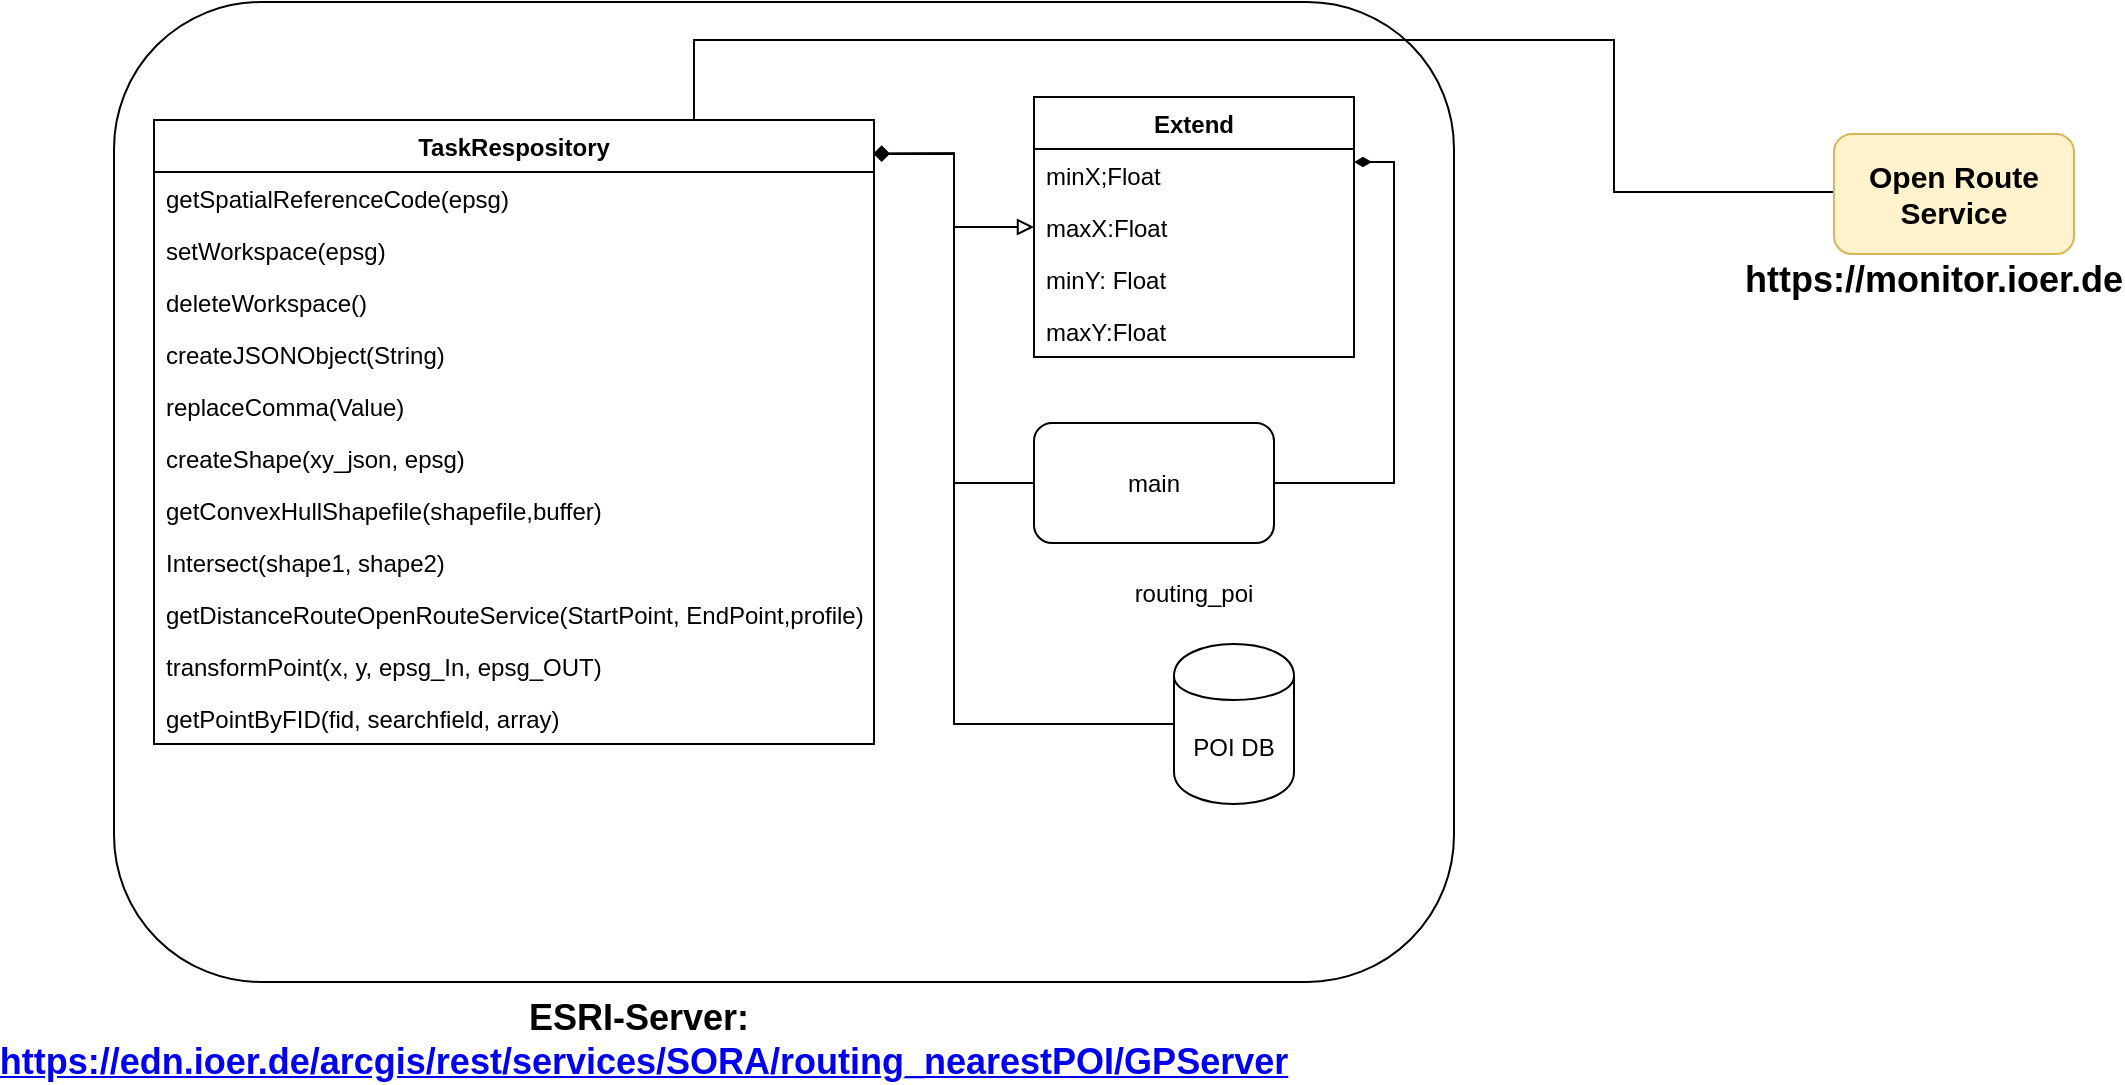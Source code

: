 <mxfile version="10.8.0" type="device"><diagram id="kjvQdgv0LsHNoUhmCAr4" name="Seite-1"><mxGraphModel dx="1394" dy="848" grid="1" gridSize="10" guides="1" tooltips="1" connect="1" arrows="1" fold="1" page="1" pageScale="1" pageWidth="827" pageHeight="1169" math="0" shadow="0"><root><mxCell id="0"/><mxCell id="1" parent="0"/><mxCell id="MU0sEbcF9prqs2ctB9ow-1" value="TaskRespository" style="swimlane;fontStyle=1;align=center;verticalAlign=top;childLayout=stackLayout;horizontal=1;startSize=26;horizontalStack=0;resizeParent=1;resizeParentMax=0;resizeLast=0;collapsible=1;marginBottom=0;" vertex="1" parent="1"><mxGeometry x="810" y="656" width="200" height="372" as="geometry"/></mxCell><mxCell id="MU0sEbcF9prqs2ctB9ow-2" value="coord:Array" style="text;strokeColor=none;fillColor=none;align=left;verticalAlign=top;spacingLeft=4;spacingRight=4;overflow=hidden;rotatable=0;points=[[0,0.5],[1,0.5]];portConstraint=eastwest;" vertex="1" parent="MU0sEbcF9prqs2ctB9ow-1"><mxGeometry y="26" width="200" height="26" as="geometry"/></mxCell><mxCell id="MU0sEbcF9prqs2ctB9ow-3" value="extend: String" style="text;strokeColor=none;fillColor=none;align=left;verticalAlign=top;spacingLeft=4;spacingRight=4;overflow=hidden;rotatable=0;points=[[0,0.5],[1,0.5]];portConstraint=eastwest;" vertex="1" parent="MU0sEbcF9prqs2ctB9ow-1"><mxGeometry y="52" width="200" height="26" as="geometry"/></mxCell><mxCell id="MU0sEbcF9prqs2ctB9ow-4" value="buffer_size:int" style="text;strokeColor=none;fillColor=none;align=left;verticalAlign=top;spacingLeft=4;spacingRight=4;overflow=hidden;rotatable=0;points=[[0,0.5],[1,0.5]];portConstraint=eastwest;" vertex="1" parent="MU0sEbcF9prqs2ctB9ow-1"><mxGeometry y="78" width="200" height="26" as="geometry"/></mxCell><mxCell id="MU0sEbcF9prqs2ctB9ow-5" value="epsg_image:String" style="text;strokeColor=none;fillColor=none;align=left;verticalAlign=top;spacingLeft=4;spacingRight=4;overflow=hidden;rotatable=0;points=[[0,0.5],[1,0.5]];portConstraint=eastwest;" vertex="1" parent="MU0sEbcF9prqs2ctB9ow-1"><mxGeometry y="104" width="200" height="26" as="geometry"/></mxCell><mxCell id="MU0sEbcF9prqs2ctB9ow-6" value="indicator:String" style="text;strokeColor=none;fillColor=none;align=left;verticalAlign=top;spacingLeft=4;spacingRight=4;overflow=hidden;rotatable=0;points=[[0,0.5],[1,0.5]];portConstraint=eastwest;" vertex="1" parent="MU0sEbcF9prqs2ctB9ow-1"><mxGeometry y="130" width="200" height="26" as="geometry"/></mxCell><mxCell id="MU0sEbcF9prqs2ctB9ow-7" value="time:string" style="text;strokeColor=none;fillColor=none;align=left;verticalAlign=top;spacingLeft=4;spacingRight=4;overflow=hidden;rotatable=0;points=[[0,0.5],[1,0.5]];portConstraint=eastwest;" vertex="1" parent="MU0sEbcF9prqs2ctB9ow-1"><mxGeometry y="156" width="200" height="26" as="geometry"/></mxCell><mxCell id="MU0sEbcF9prqs2ctB9ow-8" value="" style="line;strokeWidth=1;fillColor=none;align=left;verticalAlign=middle;spacingTop=-1;spacingLeft=3;spacingRight=3;rotatable=0;labelPosition=right;points=[];portConstraint=eastwest;" vertex="1" parent="MU0sEbcF9prqs2ctB9ow-1"><mxGeometry y="182" width="200" height="8" as="geometry"/></mxCell><mxCell id="MU0sEbcF9prqs2ctB9ow-9" value="__init__(input,round):void" style="text;strokeColor=none;fillColor=none;align=left;verticalAlign=top;spacingLeft=4;spacingRight=4;overflow=hidden;rotatable=0;points=[[0,0.5],[1,0.5]];portConstraint=eastwest;" vertex="1" parent="MU0sEbcF9prqs2ctB9ow-1"><mxGeometry y="190" width="200" height="26" as="geometry"/></mxCell><mxCell id="MU0sEbcF9prqs2ctB9ow-10" value="transformPoint(x,y):arcpy.Point" style="text;strokeColor=none;fillColor=none;align=left;verticalAlign=top;spacingLeft=4;spacingRight=4;overflow=hidden;rotatable=0;points=[[0,0.5],[1,0.5]];portConstraint=eastwest;" vertex="1" parent="MU0sEbcF9prqs2ctB9ow-1"><mxGeometry y="216" width="200" height="26" as="geometry"/></mxCell><mxCell id="MU0sEbcF9prqs2ctB9ow-11" value="getImagePath(indicator,time):String" style="text;strokeColor=none;fillColor=none;align=left;verticalAlign=top;spacingLeft=4;spacingRight=4;overflow=hidden;rotatable=0;points=[[0,0.5],[1,0.5]];portConstraint=eastwest;" vertex="1" parent="MU0sEbcF9prqs2ctB9ow-1"><mxGeometry y="242" width="200" height="26" as="geometry"/></mxCell><mxCell id="MU0sEbcF9prqs2ctB9ow-12" value="createPixelValues():void" style="text;strokeColor=none;fillColor=none;align=left;verticalAlign=top;spacingLeft=4;spacingRight=4;overflow=hidden;rotatable=0;points=[[0,0.5],[1,0.5]];portConstraint=eastwest;" vertex="1" parent="MU0sEbcF9prqs2ctB9ow-1"><mxGeometry y="268" width="200" height="26" as="geometry"/></mxCell><mxCell id="MU0sEbcF9prqs2ctB9ow-13" value="extractInput():void" style="text;strokeColor=none;fillColor=none;align=left;verticalAlign=top;spacingLeft=4;spacingRight=4;overflow=hidden;rotatable=0;points=[[0,0.5],[1,0.5]];portConstraint=eastwest;" vertex="1" parent="MU0sEbcF9prqs2ctB9ow-1"><mxGeometry y="294" width="200" height="26" as="geometry"/></mxCell><mxCell id="MU0sEbcF9prqs2ctB9ow-14" value="getBufferAverage(x,y):Float" style="text;strokeColor=none;fillColor=none;align=left;verticalAlign=top;spacingLeft=4;spacingRight=4;overflow=hidden;rotatable=0;points=[[0,0.5],[1,0.5]];portConstraint=eastwest;" vertex="1" parent="MU0sEbcF9prqs2ctB9ow-1"><mxGeometry y="320" width="200" height="26" as="geometry"/></mxCell><mxCell id="MU0sEbcF9prqs2ctB9ow-15" value="encodePixelValue(value):Float" style="text;strokeColor=none;fillColor=none;align=left;verticalAlign=top;spacingLeft=4;spacingRight=4;overflow=hidden;rotatable=0;points=[[0,0.5],[1,0.5]];portConstraint=eastwest;" vertex="1" parent="MU0sEbcF9prqs2ctB9ow-1"><mxGeometry y="346" width="200" height="26" as="geometry"/></mxCell><mxCell id="MU0sEbcF9prqs2ctB9ow-16" value="" style="rounded=1;whiteSpace=wrap;html=1;" vertex="1" parent="1"><mxGeometry x="780" y="601" width="670" height="490" as="geometry"/></mxCell><mxCell id="MU0sEbcF9prqs2ctB9ow-17" style="edgeStyle=orthogonalEdgeStyle;rounded=0;orthogonalLoop=1;jettySize=auto;html=1;entryX=0.999;entryY=0.054;entryDx=0;entryDy=0;entryPerimeter=0;startArrow=block;startFill=0;endArrow=none;endFill=0;strokeWidth=1;" edge="1" parent="1" source="MU0sEbcF9prqs2ctB9ow-18" target="MU0sEbcF9prqs2ctB9ow-26"><mxGeometry relative="1" as="geometry"/></mxCell><mxCell id="MU0sEbcF9prqs2ctB9ow-18" value="Extend" style="swimlane;fontStyle=1;align=center;verticalAlign=top;childLayout=stackLayout;horizontal=1;startSize=26;horizontalStack=0;resizeParent=1;resizeParentMax=0;resizeLast=0;collapsible=1;marginBottom=0;" vertex="1" parent="1"><mxGeometry x="1240" y="648.5" width="160" height="130" as="geometry"/></mxCell><mxCell id="MU0sEbcF9prqs2ctB9ow-19" value="minX;Float" style="text;strokeColor=none;fillColor=none;align=left;verticalAlign=top;spacingLeft=4;spacingRight=4;overflow=hidden;rotatable=0;points=[[0,0.5],[1,0.5]];portConstraint=eastwest;" vertex="1" parent="MU0sEbcF9prqs2ctB9ow-18"><mxGeometry y="26" width="160" height="26" as="geometry"/></mxCell><mxCell id="MU0sEbcF9prqs2ctB9ow-20" value="maxX:Float" style="text;strokeColor=none;fillColor=none;align=left;verticalAlign=top;spacingLeft=4;spacingRight=4;overflow=hidden;rotatable=0;points=[[0,0.5],[1,0.5]];portConstraint=eastwest;" vertex="1" parent="MU0sEbcF9prqs2ctB9ow-18"><mxGeometry y="52" width="160" height="26" as="geometry"/></mxCell><mxCell id="MU0sEbcF9prqs2ctB9ow-21" value="minY: Float" style="text;strokeColor=none;fillColor=none;align=left;verticalAlign=top;spacingLeft=4;spacingRight=4;overflow=hidden;rotatable=0;points=[[0,0.5],[1,0.5]];portConstraint=eastwest;" vertex="1" parent="MU0sEbcF9prqs2ctB9ow-18"><mxGeometry y="78" width="160" height="26" as="geometry"/></mxCell><mxCell id="MU0sEbcF9prqs2ctB9ow-22" value="maxY:Float" style="text;strokeColor=none;fillColor=none;align=left;verticalAlign=top;spacingLeft=4;spacingRight=4;overflow=hidden;rotatable=0;points=[[0,0.5],[1,0.5]];portConstraint=eastwest;" vertex="1" parent="MU0sEbcF9prqs2ctB9ow-18"><mxGeometry y="104" width="160" height="26" as="geometry"/></mxCell><mxCell id="MU0sEbcF9prqs2ctB9ow-23" style="edgeStyle=orthogonalEdgeStyle;rounded=0;orthogonalLoop=1;jettySize=auto;html=1;entryX=0.999;entryY=0.054;entryDx=0;entryDy=0;entryPerimeter=0;startArrow=none;startFill=0;endArrow=diamond;endFill=1;strokeWidth=1;" edge="1" parent="1" source="MU0sEbcF9prqs2ctB9ow-24" target="MU0sEbcF9prqs2ctB9ow-26"><mxGeometry relative="1" as="geometry"/></mxCell><mxCell id="MU0sEbcF9prqs2ctB9ow-24" value="main" style="rounded=1;whiteSpace=wrap;html=1;" vertex="1" parent="1"><mxGeometry x="1240" y="811.5" width="120" height="60" as="geometry"/></mxCell><mxCell id="MU0sEbcF9prqs2ctB9ow-25" style="edgeStyle=orthogonalEdgeStyle;rounded=0;orthogonalLoop=1;jettySize=auto;html=1;exitX=1;exitY=0.25;exitDx=0;exitDy=0;entryX=1;entryY=0.5;entryDx=0;entryDy=0;startArrow=diamondThin;startFill=1;endArrow=none;endFill=0;" edge="1" parent="1" source="MU0sEbcF9prqs2ctB9ow-18" target="MU0sEbcF9prqs2ctB9ow-24"><mxGeometry relative="1" as="geometry"/></mxCell><mxCell id="MU0sEbcF9prqs2ctB9ow-26" value="TaskRespository" style="swimlane;fontStyle=1;align=center;verticalAlign=top;childLayout=stackLayout;horizontal=1;startSize=26;horizontalStack=0;resizeParent=1;resizeParentMax=0;resizeLast=0;collapsible=1;marginBottom=0;" vertex="1" parent="1"><mxGeometry x="800" y="660" width="360" height="312" as="geometry"/></mxCell><mxCell id="MU0sEbcF9prqs2ctB9ow-27" value="getSpatialReferenceCode(epsg)" style="text;strokeColor=none;fillColor=none;align=left;verticalAlign=top;spacingLeft=4;spacingRight=4;overflow=hidden;rotatable=0;points=[[0,0.5],[1,0.5]];portConstraint=eastwest;" vertex="1" parent="MU0sEbcF9prqs2ctB9ow-26"><mxGeometry y="26" width="360" height="26" as="geometry"/></mxCell><mxCell id="MU0sEbcF9prqs2ctB9ow-28" value="setWorkspace(epsg)" style="text;strokeColor=none;fillColor=none;align=left;verticalAlign=top;spacingLeft=4;spacingRight=4;overflow=hidden;rotatable=0;points=[[0,0.5],[1,0.5]];portConstraint=eastwest;" vertex="1" parent="MU0sEbcF9prqs2ctB9ow-26"><mxGeometry y="52" width="360" height="26" as="geometry"/></mxCell><mxCell id="MU0sEbcF9prqs2ctB9ow-29" value="deleteWorkspace()" style="text;strokeColor=none;fillColor=none;align=left;verticalAlign=top;spacingLeft=4;spacingRight=4;overflow=hidden;rotatable=0;points=[[0,0.5],[1,0.5]];portConstraint=eastwest;" vertex="1" parent="MU0sEbcF9prqs2ctB9ow-26"><mxGeometry y="78" width="360" height="26" as="geometry"/></mxCell><mxCell id="MU0sEbcF9prqs2ctB9ow-30" value="createJSONObject(String)" style="text;strokeColor=none;fillColor=none;align=left;verticalAlign=top;spacingLeft=4;spacingRight=4;overflow=hidden;rotatable=0;points=[[0,0.5],[1,0.5]];portConstraint=eastwest;" vertex="1" parent="MU0sEbcF9prqs2ctB9ow-26"><mxGeometry y="104" width="360" height="26" as="geometry"/></mxCell><mxCell id="MU0sEbcF9prqs2ctB9ow-31" value="replaceComma(Value)" style="text;strokeColor=none;fillColor=none;align=left;verticalAlign=top;spacingLeft=4;spacingRight=4;overflow=hidden;rotatable=0;points=[[0,0.5],[1,0.5]];portConstraint=eastwest;" vertex="1" parent="MU0sEbcF9prqs2ctB9ow-26"><mxGeometry y="130" width="360" height="26" as="geometry"/></mxCell><mxCell id="MU0sEbcF9prqs2ctB9ow-32" value="createShape(xy_json, epsg)" style="text;strokeColor=none;fillColor=none;align=left;verticalAlign=top;spacingLeft=4;spacingRight=4;overflow=hidden;rotatable=0;points=[[0,0.5],[1,0.5]];portConstraint=eastwest;" vertex="1" parent="MU0sEbcF9prqs2ctB9ow-26"><mxGeometry y="156" width="360" height="26" as="geometry"/></mxCell><mxCell id="MU0sEbcF9prqs2ctB9ow-33" value="getConvexHullShapefile(shapefile,buffer)" style="text;strokeColor=none;fillColor=none;align=left;verticalAlign=top;spacingLeft=4;spacingRight=4;overflow=hidden;rotatable=0;points=[[0,0.5],[1,0.5]];portConstraint=eastwest;" vertex="1" parent="MU0sEbcF9prqs2ctB9ow-26"><mxGeometry y="182" width="360" height="26" as="geometry"/></mxCell><mxCell id="MU0sEbcF9prqs2ctB9ow-34" value="Intersect(shape1, shape2)" style="text;strokeColor=none;fillColor=none;align=left;verticalAlign=top;spacingLeft=4;spacingRight=4;overflow=hidden;rotatable=0;points=[[0,0.5],[1,0.5]];portConstraint=eastwest;" vertex="1" parent="MU0sEbcF9prqs2ctB9ow-26"><mxGeometry y="208" width="360" height="26" as="geometry"/></mxCell><mxCell id="MU0sEbcF9prqs2ctB9ow-35" value="getDistanceRouteOpenRouteService(StartPoint, EndPoint,profile)" style="text;strokeColor=none;fillColor=none;align=left;verticalAlign=top;spacingLeft=4;spacingRight=4;overflow=hidden;rotatable=0;points=[[0,0.5],[1,0.5]];portConstraint=eastwest;" vertex="1" parent="MU0sEbcF9prqs2ctB9ow-26"><mxGeometry y="234" width="360" height="26" as="geometry"/></mxCell><mxCell id="MU0sEbcF9prqs2ctB9ow-36" value="transformPoint(x, y, epsg_In, epsg_OUT)" style="text;strokeColor=none;fillColor=none;align=left;verticalAlign=top;spacingLeft=4;spacingRight=4;overflow=hidden;rotatable=0;points=[[0,0.5],[1,0.5]];portConstraint=eastwest;" vertex="1" parent="MU0sEbcF9prqs2ctB9ow-26"><mxGeometry y="260" width="360" height="26" as="geometry"/></mxCell><mxCell id="MU0sEbcF9prqs2ctB9ow-37" value="getPointByFID(fid, searchfield, array)" style="text;strokeColor=none;fillColor=none;align=left;verticalAlign=top;spacingLeft=4;spacingRight=4;overflow=hidden;rotatable=0;points=[[0,0.5],[1,0.5]];portConstraint=eastwest;" vertex="1" parent="MU0sEbcF9prqs2ctB9ow-26"><mxGeometry y="286" width="360" height="26" as="geometry"/></mxCell><mxCell id="MU0sEbcF9prqs2ctB9ow-38" style="edgeStyle=orthogonalEdgeStyle;rounded=0;orthogonalLoop=1;jettySize=auto;html=1;exitX=0;exitY=0.5;exitDx=0;exitDy=0;entryX=1.001;entryY=0.054;entryDx=0;entryDy=0;startArrow=none;startFill=0;endArrow=none;endFill=0;strokeWidth=1;entryPerimeter=0;" edge="1" parent="1" source="MU0sEbcF9prqs2ctB9ow-39" target="MU0sEbcF9prqs2ctB9ow-26"><mxGeometry relative="1" as="geometry"><Array as="points"><mxPoint x="1200" y="962"/><mxPoint x="1200" y="677"/></Array></mxGeometry></mxCell><mxCell id="MU0sEbcF9prqs2ctB9ow-39" value="POI DB" style="shape=cylinder;whiteSpace=wrap;html=1;boundedLbl=1;backgroundOutline=1;" vertex="1" parent="1"><mxGeometry x="1310" y="922" width="60" height="80" as="geometry"/></mxCell><mxCell id="MU0sEbcF9prqs2ctB9ow-40" value="routing_poi" style="text;html=1;strokeColor=none;fillColor=none;align=center;verticalAlign=middle;whiteSpace=wrap;rounded=0;" vertex="1" parent="1"><mxGeometry x="1300" y="887" width="40" height="20" as="geometry"/></mxCell><mxCell id="MU0sEbcF9prqs2ctB9ow-41" style="edgeStyle=orthogonalEdgeStyle;rounded=0;orthogonalLoop=1;jettySize=auto;html=1;exitX=0;exitY=0.5;exitDx=0;exitDy=0;entryX=0.75;entryY=0;entryDx=0;entryDy=0;startArrow=none;startFill=0;endArrow=none;endFill=0;strokeWidth=1;fontSize=2;" edge="1" parent="1" source="MU0sEbcF9prqs2ctB9ow-42" target="MU0sEbcF9prqs2ctB9ow-26"><mxGeometry relative="1" as="geometry"><Array as="points"><mxPoint x="1530" y="696"/><mxPoint x="1530" y="620"/><mxPoint x="1070" y="620"/></Array></mxGeometry></mxCell><mxCell id="MU0sEbcF9prqs2ctB9ow-42" value="Open Route Service" style="rounded=1;whiteSpace=wrap;html=1;fillColor=#fff2cc;strokeColor=#d6b656;fontSize=15;fontStyle=1" vertex="1" parent="1"><mxGeometry x="1640" y="667" width="120" height="60" as="geometry"/></mxCell><mxCell id="MU0sEbcF9prqs2ctB9ow-43" value="ESRI-Server:&amp;nbsp;&lt;br&gt;&lt;a href=&quot;https://edn.ioer.de:6443/arcgis/rest/services/SORA/routing_nearestPOI/GPServer&quot;&gt;https://edn.ioer.de/arcgis/rest/services/SORA/routing_nearestPOI/GPServer&lt;/a&gt;&lt;br&gt;" style="text;html=1;strokeColor=none;fillColor=none;align=center;verticalAlign=middle;whiteSpace=wrap;rounded=0;fontSize=18;fontStyle=1" vertex="1" parent="1"><mxGeometry x="780" y="1110" width="530" height="20" as="geometry"/></mxCell><mxCell id="MU0sEbcF9prqs2ctB9ow-44" value="https://monitor.ioer.de" style="text;html=1;strokeColor=none;fillColor=none;align=center;verticalAlign=middle;whiteSpace=wrap;rounded=0;fontSize=18;fontStyle=1" vertex="1" parent="1"><mxGeometry x="1670" y="730" width="40" height="20" as="geometry"/></mxCell></root></mxGraphModel></diagram></mxfile>